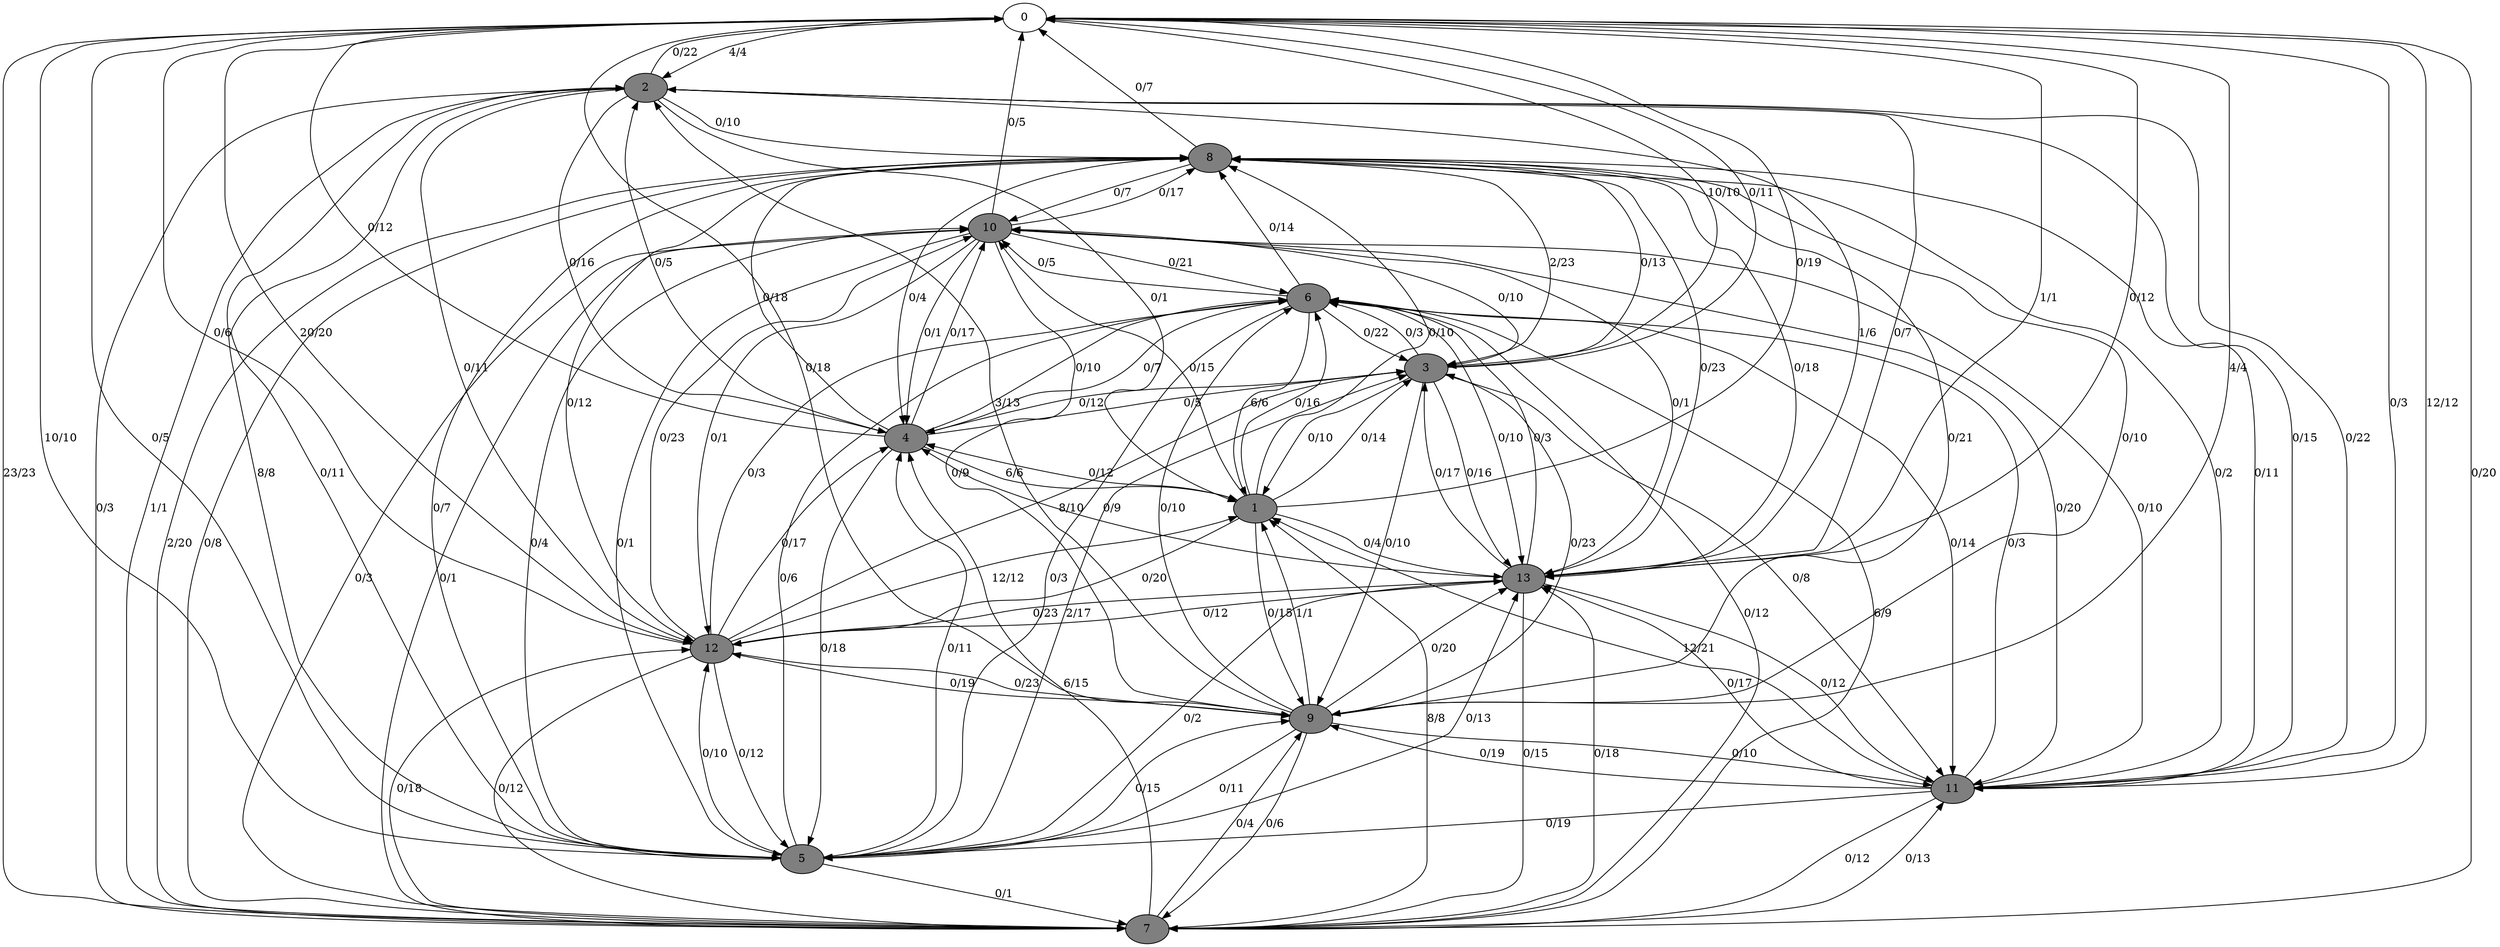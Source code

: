 digraph G {
	0[style=filled fillcolor=grey100];
	0->2[label ="4/4"] ;
	0->3[label ="10/10"] ;
	0->5[label ="10/10"] ;
	0->7[label ="23/23"] ;
	0->9[label ="4/4"] ;
	0->11[label ="12/12"] ;
	0->12[label ="20/20"] ;
	0->13[label ="1/1"] ;
	1[style=filled fillcolor=grey50];
	1->0[label ="0/19"] ;
	1->3[label ="0/14"] ;
	1->4[label ="0/12"] ;
	1->6[label ="0/16"] ;
	1->8[label ="0/10"] ;
	1->9[label ="0/15"] ;
	1->10[label ="0/15"] ;
	1->12[label ="0/20"] ;
	1->13[label ="0/4"] ;
	2[style=filled fillcolor=grey50];
	2->0[label ="0/22"] ;
	2->1[label ="0/1"] ;
	2->4[label ="0/16"] ;
	2->5[label ="0/11"] ;
	2->7[label ="0/3"] ;
	2->8[label ="0/10"] ;
	2->11[label ="0/15"] ;
	2->12[label ="0/11"] ;
	2->13[label ="0/7"] ;
	3[style=filled fillcolor=grey50];
	3->0[label ="0/11"] ;
	3->1[label ="0/10"] ;
	3->4[label ="0/12"] ;
	3->6[label ="0/3"] ;
	3->8[label ="0/13"] ;
	3->9[label ="0/10"] ;
	3->10[label ="0/10"] ;
	3->11[label ="0/8"] ;
	3->13[label ="0/16"] ;
	4[style=filled fillcolor=grey50];
	4->0[label ="0/12"] ;
	4->1[label ="6/6"] ;
	4->2[label ="0/5"] ;
	4->3[label ="0/5"] ;
	4->5[label ="0/18"] ;
	4->6[label ="0/10"] ;
	4->8[label ="0/18"] ;
	4->10[label ="0/17"] ;
	5[style=filled fillcolor=grey50];
	5->0[label ="0/5"] ;
	5->2[label ="8/8"] ;
	5->3[label ="2/17"] ;
	5->4[label ="0/11"] ;
	5->6[label ="0/6"] ;
	5->7[label ="0/1"] ;
	5->9[label ="0/15"] ;
	5->10[label ="0/4"] ;
	5->12[label ="0/10"] ;
	5->13[label ="0/13"] ;
	6[style=filled fillcolor=grey50];
	6->1[label ="6/6"] ;
	6->3[label ="0/22"] ;
	6->4[label ="0/7"] ;
	6->5[label ="0/3"] ;
	6->7[label ="0/12"] ;
	6->8[label ="0/14"] ;
	6->10[label ="0/5"] ;
	6->11[label ="0/14"] ;
	6->13[label ="0/10"] ;
	7[style=filled fillcolor=grey50];
	7->0[label ="0/20"] ;
	7->1[label ="8/8"] ;
	7->2[label ="1/1"] ;
	7->4[label ="6/15"] ;
	7->6[label ="6/9"] ;
	7->8[label ="2/20"] ;
	7->9[label ="0/4"] ;
	7->10[label ="0/1"] ;
	7->11[label ="0/13"] ;
	7->12[label ="0/18"] ;
	7->13[label ="0/18"] ;
	8[style=filled fillcolor=grey50];
	8->0[label ="0/7"] ;
	8->3[label ="2/23"] ;
	8->4[label ="0/4"] ;
	8->5[label ="0/7"] ;
	8->7[label ="0/8"] ;
	8->9[label ="0/10"] ;
	8->10[label ="0/7"] ;
	8->11[label ="0/11"] ;
	8->12[label ="0/12"] ;
	8->13[label ="0/18"] ;
	9[style=filled fillcolor=grey50];
	9->0[label ="0/18"] ;
	9->1[label ="1/1"] ;
	9->2[label ="3/13"] ;
	9->3[label ="0/23"] ;
	9->5[label ="0/11"] ;
	9->6[label ="0/10"] ;
	9->7[label ="0/6"] ;
	9->8[label ="0/21"] ;
	9->11[label ="0/10"] ;
	9->12[label ="0/19"] ;
	9->13[label ="0/20"] ;
	10[style=filled fillcolor=grey50];
	10->0[label ="0/5"] ;
	10->4[label ="0/1"] ;
	10->5[label ="0/1"] ;
	10->6[label ="0/21"] ;
	10->7[label ="0/3"] ;
	10->8[label ="0/17"] ;
	10->9[label ="0/9"] ;
	10->11[label ="0/20"] ;
	10->12[label ="0/1"] ;
	10->13[label ="0/1"] ;
	11[style=filled fillcolor=grey50];
	11->0[label ="0/3"] ;
	11->1[label ="12/21"] ;
	11->2[label ="0/22"] ;
	11->5[label ="0/19"] ;
	11->6[label ="0/3"] ;
	11->7[label ="0/12"] ;
	11->8[label ="0/2"] ;
	11->9[label ="0/19"] ;
	11->10[label ="0/10"] ;
	11->13[label ="0/17"] ;
	12[style=filled fillcolor=grey50];
	12->0[label ="0/6"] ;
	12->1[label ="12/12"] ;
	12->3[label ="8/10"] ;
	12->4[label ="0/17"] ;
	12->5[label ="0/12"] ;
	12->6[label ="0/3"] ;
	12->7[label ="0/12"] ;
	12->9[label ="0/23"] ;
	12->10[label ="0/23"] ;
	12->13[label ="0/12"] ;
	13[style=filled fillcolor=grey50];
	13->0[label ="0/12"] ;
	13->2[label ="1/6"] ;
	13->3[label ="0/17"] ;
	13->4[label ="0/9"] ;
	13->5[label ="0/2"] ;
	13->6[label ="0/3"] ;
	13->7[label ="0/15"] ;
	13->8[label ="0/23"] ;
	13->11[label ="0/12"] ;
	13->12[label ="0/23"] ;
}
